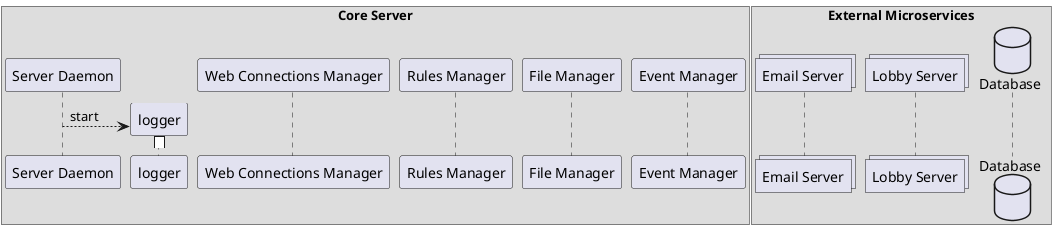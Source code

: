 @startuml Server Install Sequence

box "Core Server"
    participant "Server Daemon" as dm
    participant "logger" as log
    participant "Web Connections Manager" as web
    participant "Rules Manager" as rm
    participant "File Manager" as fs
    participant "Event Manager" as event
end box

box "External Microservices"
    collections "Email Server" as em
    collections "Lobby Server" as ls
    database "Database" as db
end box


create log
dm --> log: start
activate log
@enduml